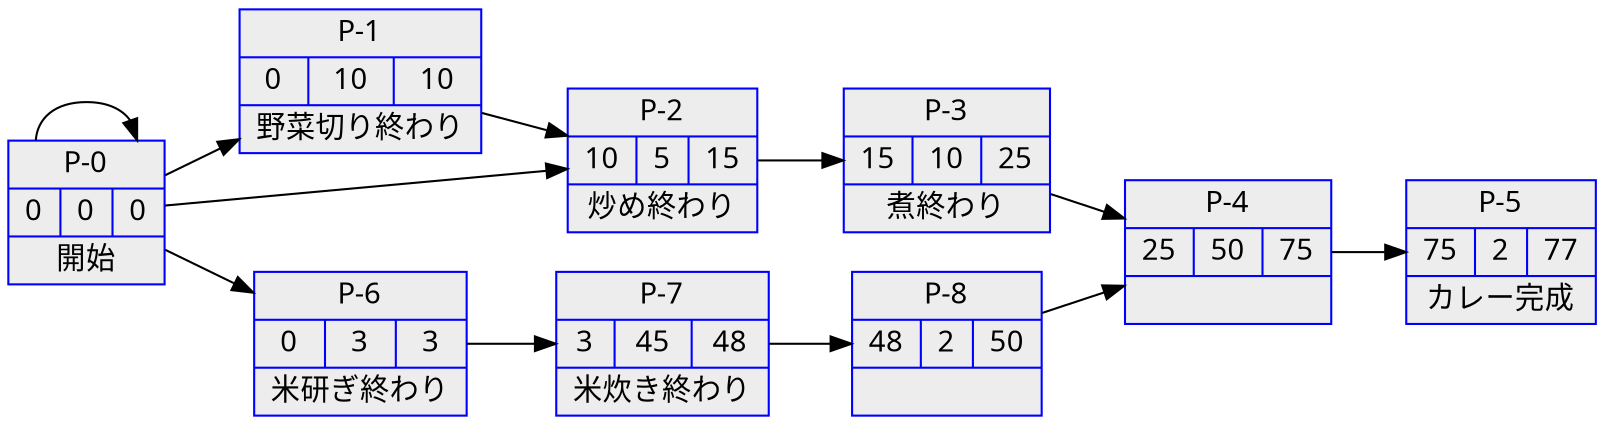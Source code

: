 digraph g {
	node [height=.1 shape=Mrecord]
	rankdir=LR
	node [fontname="MS Gothic" shape=record]
	"P-0" [label="<f0>P-0 |{0|0|0}|<f2>開始" color=blue fillcolor=grey93 style=filled]
	"P-1" [label="<f0>P-1 |{0|10|10}|<f2>野菜切り終わり" color=blue fillcolor=grey93 style=filled]
	"P-2" [label="<f0>P-2 |{10|5|15}|<f2>炒め終わり" color=blue fillcolor=grey93 style=filled]
	"P-3" [label="<f0>P-3 |{15|10|25}|<f2>煮終わり" color=blue fillcolor=grey93 style=filled]
	"P-4" [label="<f0>P-4 |{25|50|75}|<f2>" color=blue fillcolor=grey93 style=filled]
	"P-5" [label="<f0>P-5 |{75|2|77}|<f2>カレー完成" color=blue fillcolor=grey93 style=filled]
	"P-6" [label="<f0>P-6 |{0|3|3}|<f2>米研ぎ終わり" color=blue fillcolor=grey93 style=filled]
	"P-7" [label="<f0>P-7 |{3|45|48}|<f2>米炊き終わり" color=blue fillcolor=grey93 style=filled]
	"P-8" [label="<f0>P-8 |{48|2|50}|<f2>" color=blue fillcolor=grey93 style=filled]
	"P-0" -> "P-0"
	"P-0" -> "P-1"
	"P-0" -> "P-2"
	"P-1" -> "P-2"
	"P-2" -> "P-3"
	"P-3" -> "P-4"
	"P-8" -> "P-4"
	"P-4" -> "P-5"
	"P-0" -> "P-6"
	"P-6" -> "P-7"
	"P-7" -> "P-8"
}
